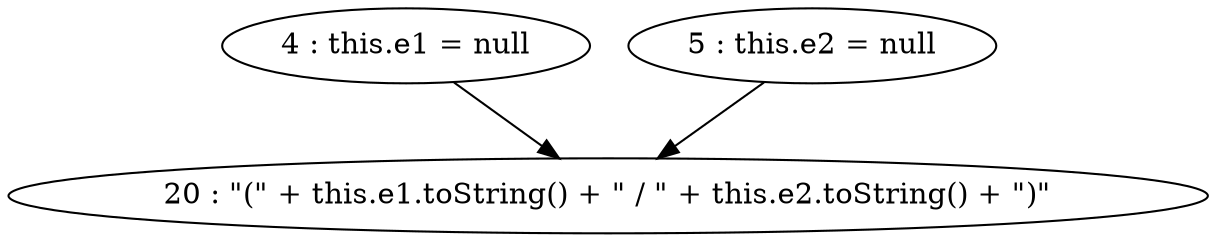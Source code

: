 digraph G {
"4 : this.e1 = null"
"4 : this.e1 = null" -> "20 : \"(\" + this.e1.toString() + \" / \" + this.e2.toString() + \")\""
"5 : this.e2 = null"
"5 : this.e2 = null" -> "20 : \"(\" + this.e1.toString() + \" / \" + this.e2.toString() + \")\""
"20 : \"(\" + this.e1.toString() + \" / \" + this.e2.toString() + \")\""
}